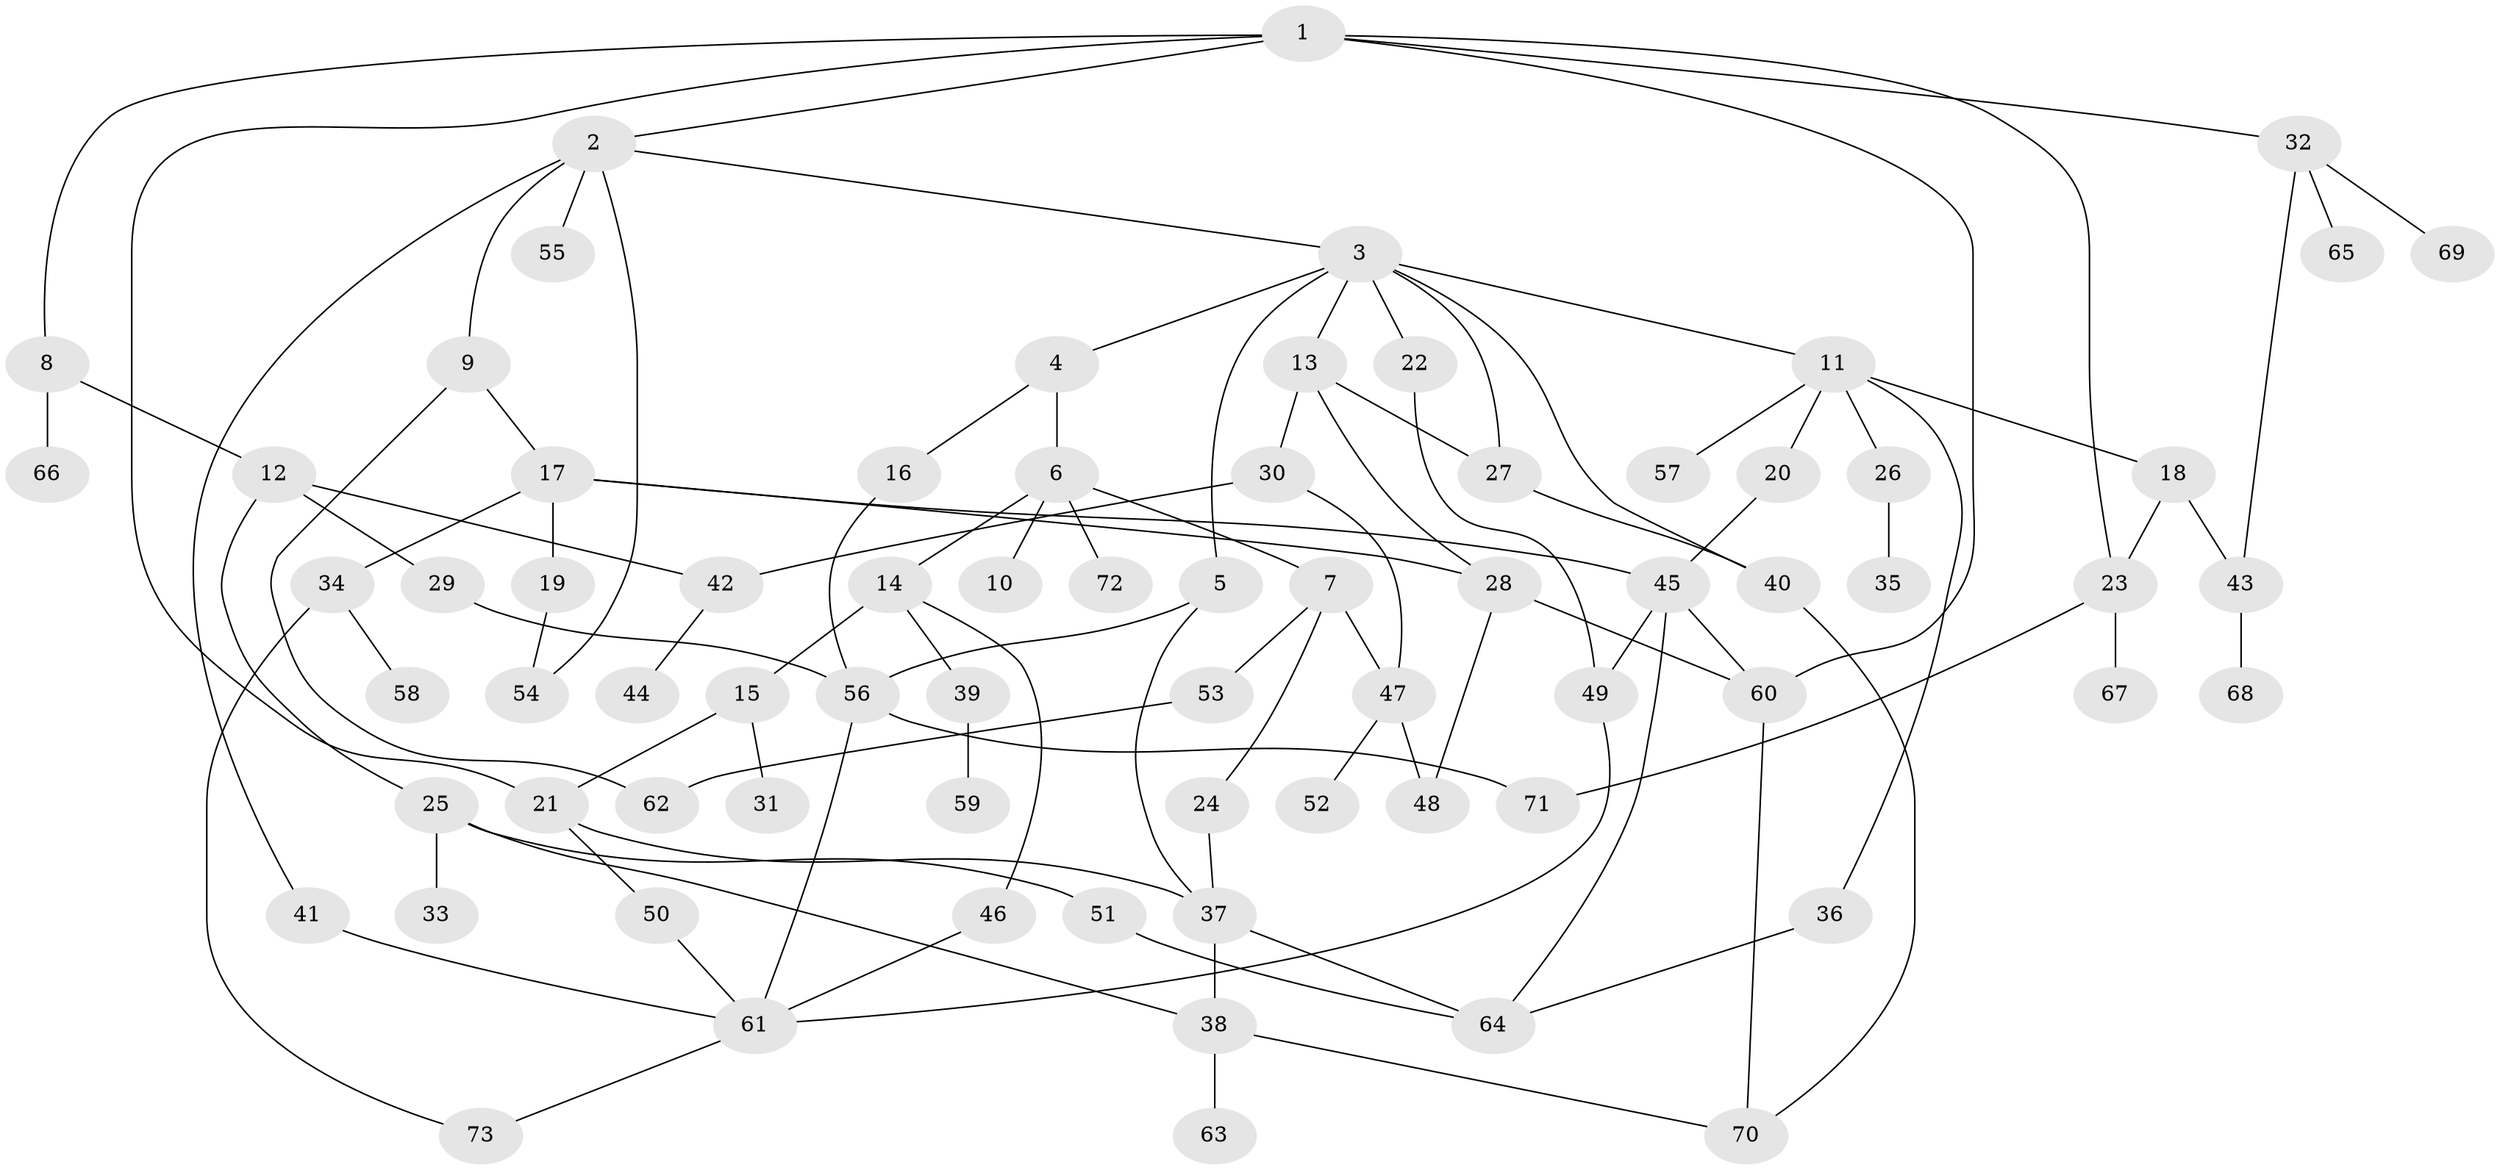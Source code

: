 // Generated by graph-tools (version 1.1) at 2025/25/03/09/25 03:25:35]
// undirected, 73 vertices, 103 edges
graph export_dot {
graph [start="1"]
  node [color=gray90,style=filled];
  1;
  2;
  3;
  4;
  5;
  6;
  7;
  8;
  9;
  10;
  11;
  12;
  13;
  14;
  15;
  16;
  17;
  18;
  19;
  20;
  21;
  22;
  23;
  24;
  25;
  26;
  27;
  28;
  29;
  30;
  31;
  32;
  33;
  34;
  35;
  36;
  37;
  38;
  39;
  40;
  41;
  42;
  43;
  44;
  45;
  46;
  47;
  48;
  49;
  50;
  51;
  52;
  53;
  54;
  55;
  56;
  57;
  58;
  59;
  60;
  61;
  62;
  63;
  64;
  65;
  66;
  67;
  68;
  69;
  70;
  71;
  72;
  73;
  1 -- 2;
  1 -- 8;
  1 -- 21;
  1 -- 23;
  1 -- 32;
  1 -- 60;
  2 -- 3;
  2 -- 9;
  2 -- 41;
  2 -- 54;
  2 -- 55;
  3 -- 4;
  3 -- 5;
  3 -- 11;
  3 -- 13;
  3 -- 22;
  3 -- 27;
  3 -- 40;
  4 -- 6;
  4 -- 16;
  5 -- 56;
  5 -- 37;
  6 -- 7;
  6 -- 10;
  6 -- 14;
  6 -- 72;
  7 -- 24;
  7 -- 47;
  7 -- 53;
  8 -- 12;
  8 -- 66;
  9 -- 17;
  9 -- 62;
  11 -- 18;
  11 -- 20;
  11 -- 26;
  11 -- 36;
  11 -- 57;
  12 -- 25;
  12 -- 29;
  12 -- 42;
  13 -- 28;
  13 -- 30;
  13 -- 27;
  14 -- 15;
  14 -- 39;
  14 -- 46;
  15 -- 31;
  15 -- 21;
  16 -- 56;
  17 -- 19;
  17 -- 34;
  17 -- 45;
  17 -- 28;
  18 -- 23;
  18 -- 43;
  19 -- 54;
  20 -- 45;
  21 -- 37;
  21 -- 50;
  22 -- 49;
  23 -- 67;
  23 -- 71;
  24 -- 37;
  25 -- 33;
  25 -- 38;
  25 -- 51;
  26 -- 35;
  27 -- 40;
  28 -- 60;
  28 -- 48;
  29 -- 56;
  30 -- 47;
  30 -- 42;
  32 -- 43;
  32 -- 65;
  32 -- 69;
  34 -- 58;
  34 -- 73;
  36 -- 64;
  37 -- 64;
  37 -- 38;
  38 -- 63;
  38 -- 70;
  39 -- 59;
  40 -- 70;
  41 -- 61;
  42 -- 44;
  43 -- 68;
  45 -- 64;
  45 -- 49;
  45 -- 60;
  46 -- 61;
  47 -- 48;
  47 -- 52;
  49 -- 61;
  50 -- 61;
  51 -- 64;
  53 -- 62;
  56 -- 71;
  56 -- 61;
  60 -- 70;
  61 -- 73;
}
